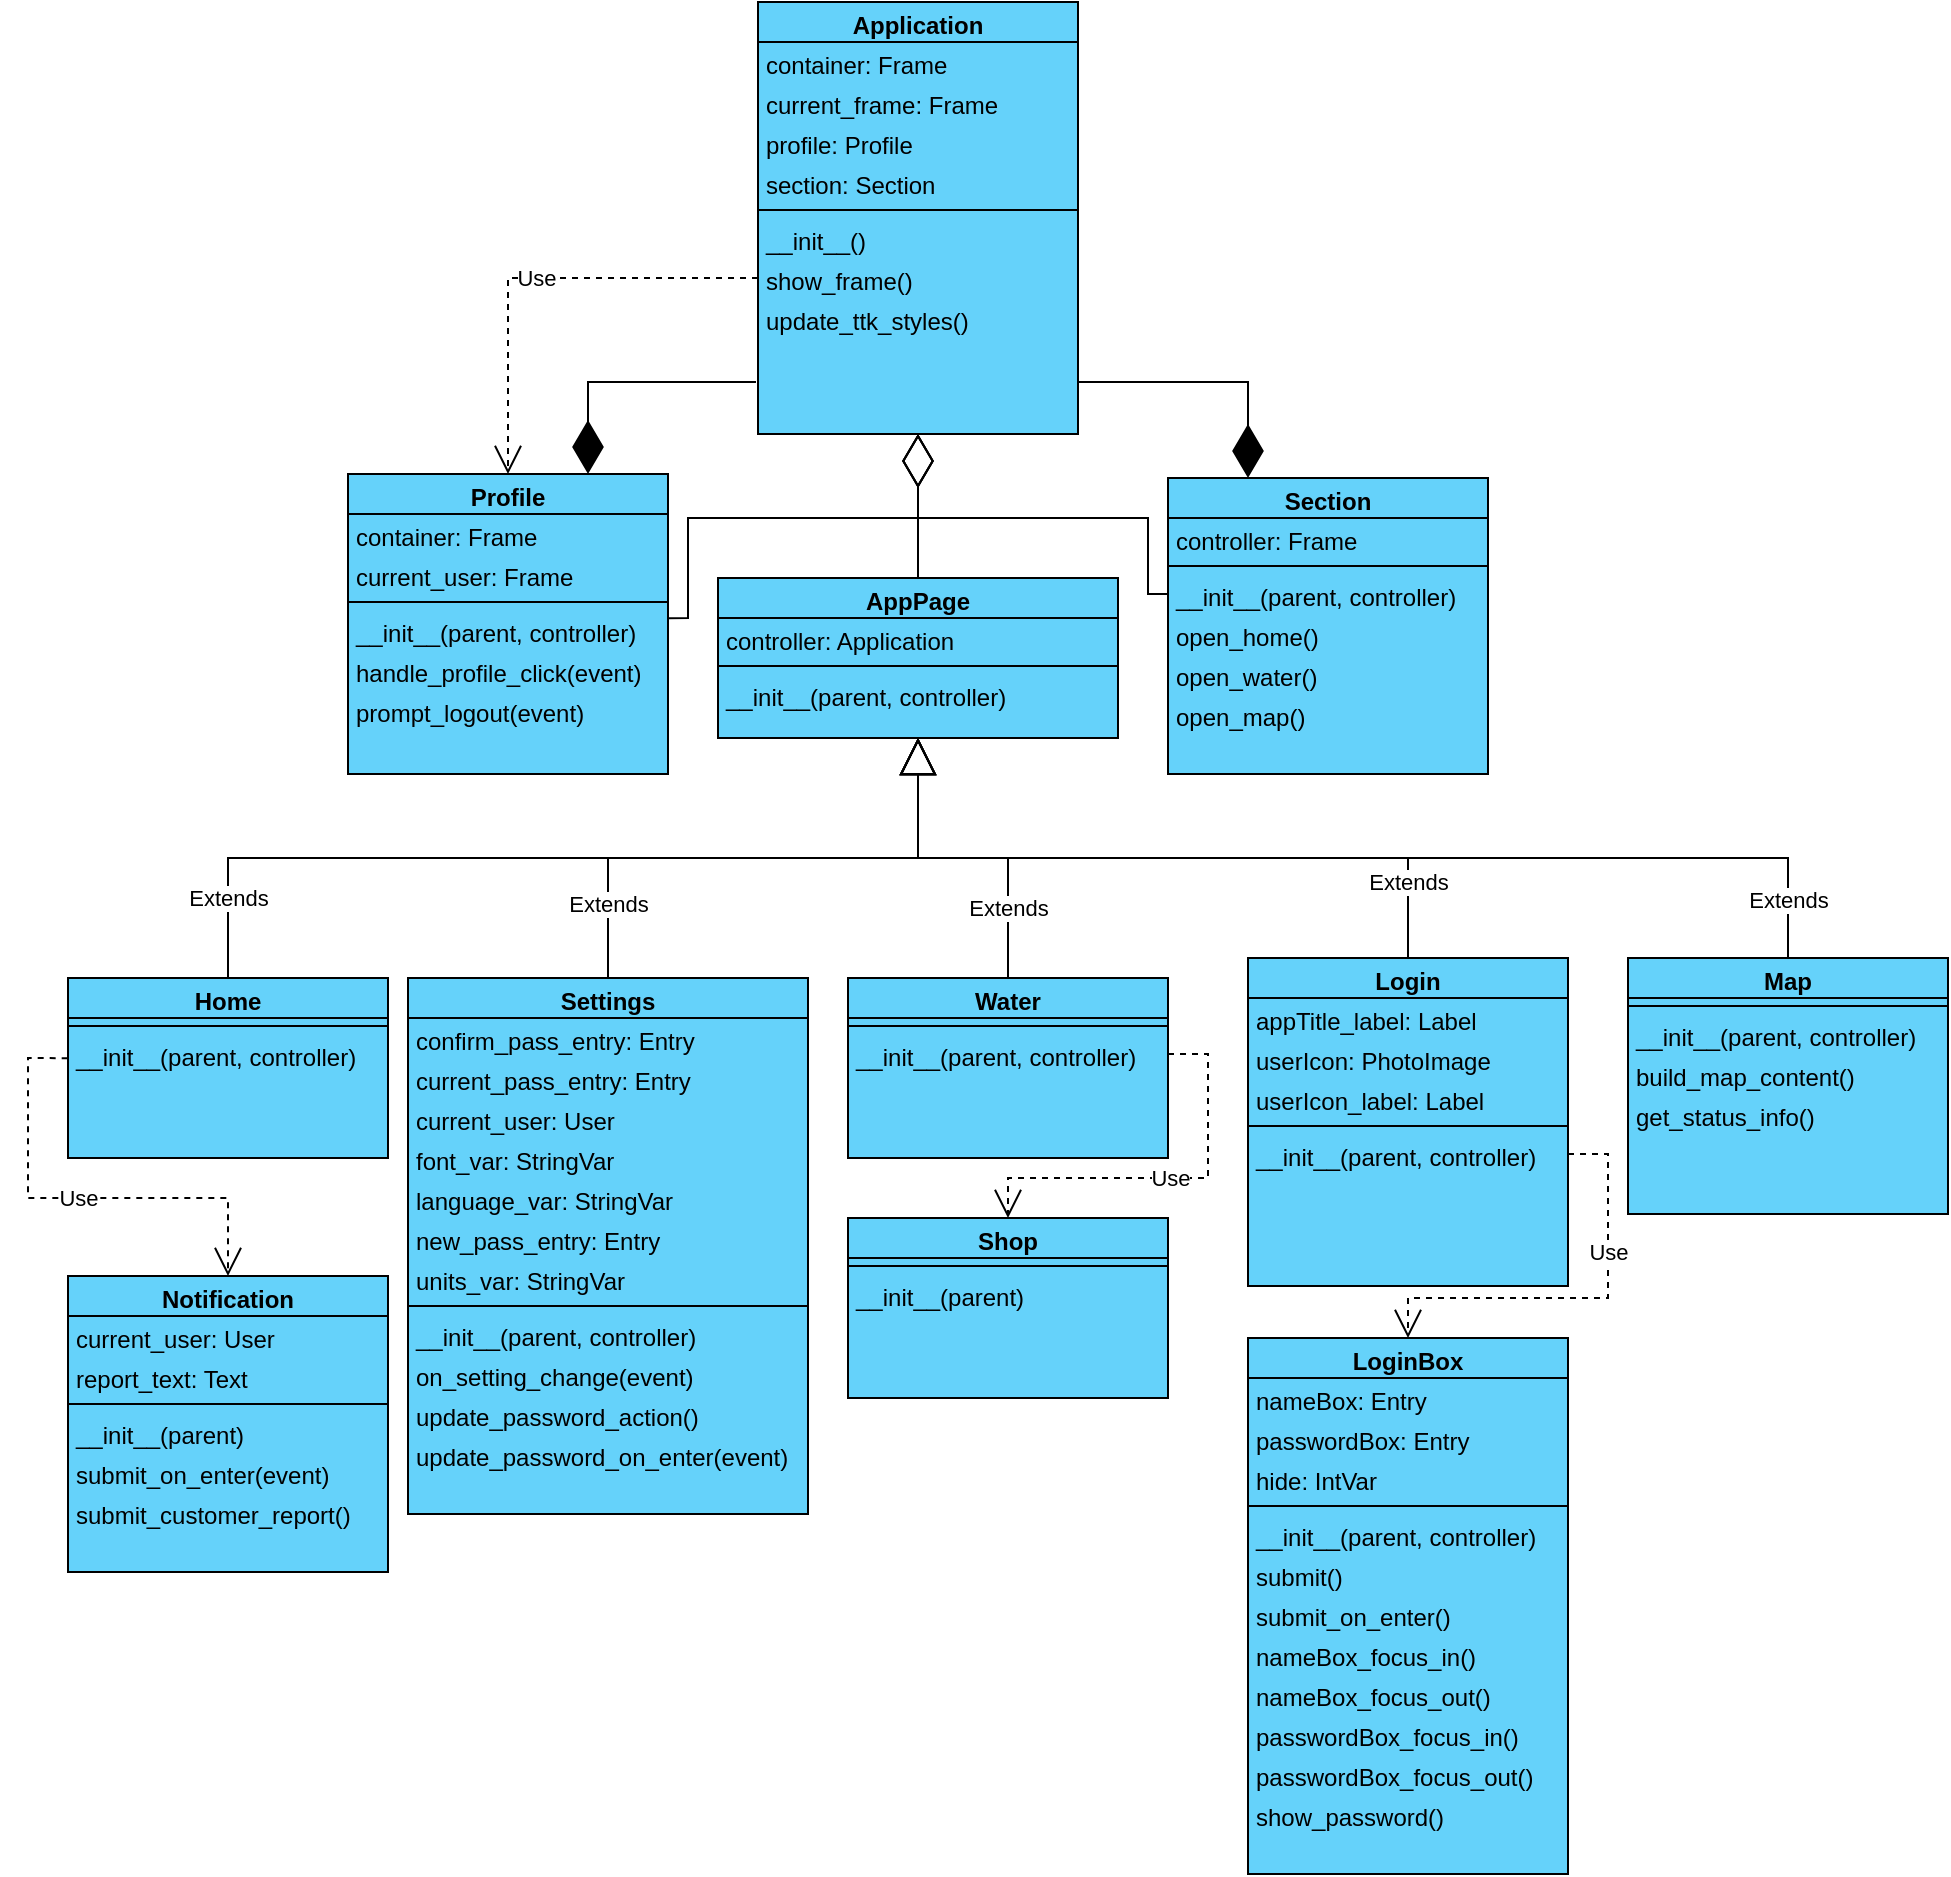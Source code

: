 <mxfile version="27.1.4">
  <diagram id="C5RBs43oDa-KdzZeNtuy" name="Page-1">
    <mxGraphModel dx="1798" dy="1088" grid="1" gridSize="10" guides="1" tooltips="1" connect="1" arrows="1" fold="1" page="1" pageScale="1" pageWidth="1000" pageHeight="1000" background="none" math="0" shadow="0">
      <root>
        <mxCell id="WIyWlLk6GJQsqaUBKTNV-0" />
        <mxCell id="WIyWlLk6GJQsqaUBKTNV-1" parent="WIyWlLk6GJQsqaUBKTNV-0" />
        <mxCell id="zkfFHV4jXpPFQw0GAbJ--0" value="Application" style="swimlane;fontStyle=1;align=center;verticalAlign=top;childLayout=stackLayout;horizontal=1;startSize=20;horizontalStack=0;resizeParent=1;resizeLast=0;collapsible=1;marginBottom=0;rounded=0;shadow=0;strokeWidth=1;labelBackgroundColor=none;fillColor=#65D2FA;swimlaneLine=1;swimlaneFillColor=#65D2FA;spacing=0;" parent="WIyWlLk6GJQsqaUBKTNV-1" vertex="1">
          <mxGeometry x="395" y="30" width="160" height="216" as="geometry">
            <mxRectangle x="40" y="80" width="160" height="26" as="alternateBounds" />
          </mxGeometry>
        </mxCell>
        <mxCell id="0OLmLl1Zl1GQKj62fFSO-1" value="container: Frame" style="text;align=left;verticalAlign=top;spacingLeft=4;spacingRight=4;overflow=hidden;rotatable=0;points=[[0,0.5],[1,0.5]];portConstraint=eastwest;rounded=0;shadow=0;html=0;fillColor=none;spacing=0;" parent="zkfFHV4jXpPFQw0GAbJ--0" vertex="1">
          <mxGeometry y="20" width="160" height="20" as="geometry" />
        </mxCell>
        <mxCell id="zkfFHV4jXpPFQw0GAbJ--3" value="current_frame: Frame" style="text;align=left;verticalAlign=top;spacingLeft=4;spacingRight=4;overflow=hidden;rotatable=0;points=[[0,0.5],[1,0.5]];portConstraint=eastwest;rounded=0;shadow=0;html=0;fillColor=none;spacing=0;" parent="zkfFHV4jXpPFQw0GAbJ--0" vertex="1">
          <mxGeometry y="40" width="160" height="20" as="geometry" />
        </mxCell>
        <mxCell id="zkfFHV4jXpPFQw0GAbJ--1" value="profile: Profile" style="text;align=left;verticalAlign=top;spacingLeft=4;spacingRight=4;overflow=hidden;rotatable=0;points=[[0,0.5],[1,0.5]];portConstraint=eastwest;fillColor=none;spacing=0;" parent="zkfFHV4jXpPFQw0GAbJ--0" vertex="1">
          <mxGeometry y="60" width="160" height="20" as="geometry" />
        </mxCell>
        <mxCell id="zkfFHV4jXpPFQw0GAbJ--2" value="section: Section" style="text;align=left;verticalAlign=top;spacingLeft=4;spacingRight=4;overflow=hidden;rotatable=0;points=[[0,0.5],[1,0.5]];portConstraint=eastwest;rounded=0;shadow=0;html=0;fillColor=none;spacing=0;" parent="zkfFHV4jXpPFQw0GAbJ--0" vertex="1">
          <mxGeometry y="80" width="160" height="20" as="geometry" />
        </mxCell>
        <mxCell id="zkfFHV4jXpPFQw0GAbJ--4" value="" style="line;html=1;strokeWidth=1;align=left;verticalAlign=middle;spacingTop=-1;spacingLeft=3;spacingRight=3;rotatable=0;labelPosition=right;points=[];portConstraint=eastwest;fillColor=#65D2FA;strokeColor=default;perimeterSpacing=0;" parent="zkfFHV4jXpPFQw0GAbJ--0" vertex="1">
          <mxGeometry y="100" width="160" height="8" as="geometry" />
        </mxCell>
        <mxCell id="0OLmLl1Zl1GQKj62fFSO-2" value="__init__()" style="text;align=left;verticalAlign=top;spacingLeft=4;spacingRight=4;overflow=hidden;rotatable=0;points=[[0,0.5],[1,0.5]];portConstraint=eastwest;fillColor=none;spacing=0;" parent="zkfFHV4jXpPFQw0GAbJ--0" vertex="1">
          <mxGeometry y="108" width="160" height="20" as="geometry" />
        </mxCell>
        <mxCell id="zkfFHV4jXpPFQw0GAbJ--5" value="show_frame()" style="text;align=left;verticalAlign=top;spacingLeft=4;spacingRight=4;overflow=hidden;rotatable=0;points=[[0,0.5],[1,0.5]];portConstraint=eastwest;fillColor=none;spacing=0;" parent="zkfFHV4jXpPFQw0GAbJ--0" vertex="1">
          <mxGeometry y="128" width="160" height="20" as="geometry" />
        </mxCell>
        <mxCell id="0OLmLl1Zl1GQKj62fFSO-3" value="update_ttk_styles()" style="text;align=left;verticalAlign=top;spacingLeft=4;spacingRight=4;overflow=hidden;rotatable=0;points=[[0,0.5],[1,0.5]];portConstraint=eastwest;fillColor=none;spacing=0;" parent="zkfFHV4jXpPFQw0GAbJ--0" vertex="1">
          <mxGeometry y="148" width="160" height="20" as="geometry" />
        </mxCell>
        <mxCell id="0OLmLl1Zl1GQKj62fFSO-4" value="Profile" style="swimlane;fontStyle=1;align=center;verticalAlign=top;childLayout=stackLayout;horizontal=1;startSize=20;horizontalStack=0;resizeParent=1;resizeLast=0;collapsible=1;marginBottom=0;rounded=0;shadow=0;strokeWidth=1;fillColor=#65D2FA;swimlaneFillColor=#65D2FA;spacing=0;" parent="WIyWlLk6GJQsqaUBKTNV-1" vertex="1">
          <mxGeometry x="190" y="266" width="160" height="150" as="geometry">
            <mxRectangle x="230" y="140" width="160" height="26" as="alternateBounds" />
          </mxGeometry>
        </mxCell>
        <mxCell id="0OLmLl1Zl1GQKj62fFSO-5" value="container: Frame" style="text;align=left;verticalAlign=top;spacingLeft=4;spacingRight=4;overflow=hidden;rotatable=0;points=[[0,0.5],[1,0.5]];portConstraint=eastwest;rounded=0;shadow=0;html=0;fillColor=none;spacing=0;" parent="0OLmLl1Zl1GQKj62fFSO-4" vertex="1">
          <mxGeometry y="20" width="160" height="20" as="geometry" />
        </mxCell>
        <mxCell id="0OLmLl1Zl1GQKj62fFSO-6" value="current_user: Frame" style="text;align=left;verticalAlign=top;spacingLeft=4;spacingRight=4;overflow=hidden;rotatable=0;points=[[0,0.5],[1,0.5]];portConstraint=eastwest;rounded=0;shadow=0;html=0;fillColor=none;spacing=0;" parent="0OLmLl1Zl1GQKj62fFSO-4" vertex="1">
          <mxGeometry y="40" width="160" height="20" as="geometry" />
        </mxCell>
        <mxCell id="0OLmLl1Zl1GQKj62fFSO-9" value="" style="line;html=1;strokeWidth=1;align=left;verticalAlign=middle;spacingTop=-1;spacingLeft=3;spacingRight=3;rotatable=0;labelPosition=right;points=[];portConstraint=eastwest;fillColor=#65D2FA;" parent="0OLmLl1Zl1GQKj62fFSO-4" vertex="1">
          <mxGeometry y="60" width="160" height="8" as="geometry" />
        </mxCell>
        <mxCell id="0OLmLl1Zl1GQKj62fFSO-10" value="__init__(parent, controller)" style="text;align=left;verticalAlign=top;spacingLeft=4;spacingRight=4;overflow=hidden;rotatable=0;points=[[0,0.5],[1,0.5]];portConstraint=eastwest;fillColor=none;spacing=0;" parent="0OLmLl1Zl1GQKj62fFSO-4" vertex="1">
          <mxGeometry y="68" width="160" height="20" as="geometry" />
        </mxCell>
        <mxCell id="0OLmLl1Zl1GQKj62fFSO-11" value="handle_profile_click(event)" style="text;align=left;verticalAlign=top;spacingLeft=4;spacingRight=4;overflow=hidden;rotatable=0;points=[[0,0.5],[1,0.5]];portConstraint=eastwest;fillColor=none;spacing=0;" parent="0OLmLl1Zl1GQKj62fFSO-4" vertex="1">
          <mxGeometry y="88" width="160" height="20" as="geometry" />
        </mxCell>
        <mxCell id="0OLmLl1Zl1GQKj62fFSO-12" value="prompt_logout(event)" style="text;align=left;verticalAlign=top;spacingLeft=4;spacingRight=4;overflow=hidden;rotatable=0;points=[[0,0.5],[1,0.5]];portConstraint=eastwest;fillColor=none;spacing=0;" parent="0OLmLl1Zl1GQKj62fFSO-4" vertex="1">
          <mxGeometry y="108" width="160" height="20" as="geometry" />
        </mxCell>
        <mxCell id="0OLmLl1Zl1GQKj62fFSO-13" value="Section" style="swimlane;fontStyle=1;align=center;verticalAlign=top;childLayout=stackLayout;horizontal=1;startSize=20;horizontalStack=0;resizeParent=1;resizeLast=0;collapsible=1;marginBottom=0;rounded=0;shadow=0;strokeWidth=1;fillColor=#65D2FA;swimlaneFillColor=#65D2FA;spacing=0;" parent="WIyWlLk6GJQsqaUBKTNV-1" vertex="1">
          <mxGeometry x="600" y="268" width="160" height="148" as="geometry">
            <mxRectangle x="230" y="140" width="160" height="26" as="alternateBounds" />
          </mxGeometry>
        </mxCell>
        <mxCell id="0OLmLl1Zl1GQKj62fFSO-14" value="controller: Frame" style="text;align=left;verticalAlign=top;spacingLeft=4;spacingRight=4;overflow=hidden;rotatable=0;points=[[0,0.5],[1,0.5]];portConstraint=eastwest;rounded=0;shadow=0;html=0;fillColor=none;spacing=0;" parent="0OLmLl1Zl1GQKj62fFSO-13" vertex="1">
          <mxGeometry y="20" width="160" height="20" as="geometry" />
        </mxCell>
        <mxCell id="0OLmLl1Zl1GQKj62fFSO-16" value="" style="line;html=1;strokeWidth=1;align=left;verticalAlign=middle;spacingTop=-1;spacingLeft=3;spacingRight=3;rotatable=0;labelPosition=right;points=[];portConstraint=eastwest;fillColor=#65D2FA;" parent="0OLmLl1Zl1GQKj62fFSO-13" vertex="1">
          <mxGeometry y="40" width="160" height="8" as="geometry" />
        </mxCell>
        <mxCell id="0OLmLl1Zl1GQKj62fFSO-17" value="__init__(parent, controller)" style="text;align=left;verticalAlign=top;spacingLeft=4;spacingRight=4;overflow=hidden;rotatable=0;points=[[0,0.5],[1,0.5]];portConstraint=eastwest;fillColor=none;spacing=0;" parent="0OLmLl1Zl1GQKj62fFSO-13" vertex="1">
          <mxGeometry y="48" width="160" height="20" as="geometry" />
        </mxCell>
        <mxCell id="7gCvAZqPmukf_51jc76K-66" value="open_home()" style="text;align=left;verticalAlign=top;spacingLeft=4;spacingRight=4;overflow=hidden;rotatable=0;points=[[0,0.5],[1,0.5]];portConstraint=eastwest;fillColor=none;spacing=0;" vertex="1" parent="0OLmLl1Zl1GQKj62fFSO-13">
          <mxGeometry y="68" width="160" height="20" as="geometry" />
        </mxCell>
        <mxCell id="7gCvAZqPmukf_51jc76K-67" value="open_water()" style="text;align=left;verticalAlign=top;spacingLeft=4;spacingRight=4;overflow=hidden;rotatable=0;points=[[0,0.5],[1,0.5]];portConstraint=eastwest;fillColor=none;spacing=0;" vertex="1" parent="0OLmLl1Zl1GQKj62fFSO-13">
          <mxGeometry y="88" width="160" height="20" as="geometry" />
        </mxCell>
        <mxCell id="7gCvAZqPmukf_51jc76K-68" value="open_map()" style="text;align=left;verticalAlign=top;spacingLeft=4;spacingRight=4;overflow=hidden;rotatable=0;points=[[0,0.5],[1,0.5]];portConstraint=eastwest;fillColor=none;spacing=0;" vertex="1" parent="0OLmLl1Zl1GQKj62fFSO-13">
          <mxGeometry y="108" width="160" height="20" as="geometry" />
        </mxCell>
        <mxCell id="0OLmLl1Zl1GQKj62fFSO-52" value="Water" style="swimlane;fontStyle=1;align=center;verticalAlign=top;childLayout=stackLayout;horizontal=1;startSize=20;horizontalStack=0;resizeParent=1;resizeLast=0;collapsible=1;marginBottom=0;rounded=0;shadow=0;strokeWidth=1;fillColor=#65D2FA;swimlaneFillColor=#65D2FA;spacing=0;" parent="WIyWlLk6GJQsqaUBKTNV-1" vertex="1">
          <mxGeometry x="440" y="518" width="160" height="90" as="geometry">
            <mxRectangle x="230" y="140" width="160" height="26" as="alternateBounds" />
          </mxGeometry>
        </mxCell>
        <mxCell id="0OLmLl1Zl1GQKj62fFSO-54" value="" style="line;html=1;strokeWidth=1;align=left;verticalAlign=middle;spacingTop=-1;spacingLeft=3;spacingRight=3;rotatable=0;labelPosition=right;points=[];portConstraint=eastwest;fillColor=#65D2FA;" parent="0OLmLl1Zl1GQKj62fFSO-52" vertex="1">
          <mxGeometry y="20" width="160" height="8" as="geometry" />
        </mxCell>
        <mxCell id="0OLmLl1Zl1GQKj62fFSO-55" value="__init__(parent, controller)" style="text;align=left;verticalAlign=top;spacingLeft=4;spacingRight=4;overflow=hidden;rotatable=0;points=[[0,0.5],[1,0.5]];portConstraint=eastwest;fillColor=none;spacing=0;" parent="0OLmLl1Zl1GQKj62fFSO-52" vertex="1">
          <mxGeometry y="28" width="160" height="20" as="geometry" />
        </mxCell>
        <mxCell id="0OLmLl1Zl1GQKj62fFSO-71" value="Home" style="swimlane;fontStyle=1;align=center;verticalAlign=top;childLayout=stackLayout;horizontal=1;startSize=20;horizontalStack=0;resizeParent=1;resizeLast=0;collapsible=1;marginBottom=0;rounded=0;shadow=0;strokeWidth=1;fillColor=#65D2FA;swimlaneFillColor=#65D2FA;spacing=0;" parent="WIyWlLk6GJQsqaUBKTNV-1" vertex="1">
          <mxGeometry x="50" y="518" width="160" height="90" as="geometry">
            <mxRectangle x="230" y="140" width="160" height="26" as="alternateBounds" />
          </mxGeometry>
        </mxCell>
        <mxCell id="0OLmLl1Zl1GQKj62fFSO-73" value="" style="line;html=1;strokeWidth=1;align=left;verticalAlign=middle;spacingTop=-1;spacingLeft=3;spacingRight=3;rotatable=0;labelPosition=right;points=[];portConstraint=eastwest;fillColor=#65D2FA;" parent="0OLmLl1Zl1GQKj62fFSO-71" vertex="1">
          <mxGeometry y="20" width="160" height="8" as="geometry" />
        </mxCell>
        <mxCell id="0OLmLl1Zl1GQKj62fFSO-74" value="__init__(parent, controller)" style="text;align=left;verticalAlign=top;spacingLeft=4;spacingRight=4;overflow=hidden;rotatable=0;points=[[0,0.5],[1,0.5]];portConstraint=eastwest;fillColor=none;spacing=0;" parent="0OLmLl1Zl1GQKj62fFSO-71" vertex="1">
          <mxGeometry y="28" width="160" height="20" as="geometry" />
        </mxCell>
        <mxCell id="0OLmLl1Zl1GQKj62fFSO-75" value="Notification" style="swimlane;fontStyle=1;align=center;verticalAlign=top;childLayout=stackLayout;horizontal=1;startSize=20;horizontalStack=0;resizeParent=1;resizeLast=0;collapsible=1;marginBottom=0;rounded=0;shadow=0;strokeWidth=1;fillColor=#65D2FA;swimlaneFillColor=#65D2FA;spacing=0;" parent="WIyWlLk6GJQsqaUBKTNV-1" vertex="1">
          <mxGeometry x="50" y="667" width="160" height="148" as="geometry">
            <mxRectangle x="230" y="140" width="160" height="26" as="alternateBounds" />
          </mxGeometry>
        </mxCell>
        <mxCell id="0OLmLl1Zl1GQKj62fFSO-79" value="current_user: User" style="text;align=left;verticalAlign=top;spacingLeft=4;spacingRight=4;overflow=hidden;rotatable=0;points=[[0,0.5],[1,0.5]];portConstraint=eastwest;rounded=0;shadow=0;html=0;fillColor=none;spacing=0;" parent="0OLmLl1Zl1GQKj62fFSO-75" vertex="1">
          <mxGeometry y="20" width="160" height="20" as="geometry" />
        </mxCell>
        <mxCell id="0OLmLl1Zl1GQKj62fFSO-80" value="report_text: Text" style="text;align=left;verticalAlign=top;spacingLeft=4;spacingRight=4;overflow=hidden;rotatable=0;points=[[0,0.5],[1,0.5]];portConstraint=eastwest;rounded=0;shadow=0;html=0;fillColor=none;spacing=0;" parent="0OLmLl1Zl1GQKj62fFSO-75" vertex="1">
          <mxGeometry y="40" width="160" height="20" as="geometry" />
        </mxCell>
        <mxCell id="0OLmLl1Zl1GQKj62fFSO-77" value="" style="line;html=1;strokeWidth=1;align=left;verticalAlign=middle;spacingTop=-1;spacingLeft=3;spacingRight=3;rotatable=0;labelPosition=right;points=[];portConstraint=eastwest;fillColor=#65D2FA;" parent="0OLmLl1Zl1GQKj62fFSO-75" vertex="1">
          <mxGeometry y="60" width="160" height="8" as="geometry" />
        </mxCell>
        <mxCell id="0OLmLl1Zl1GQKj62fFSO-78" value="__init__(parent)" style="text;align=left;verticalAlign=top;spacingLeft=4;spacingRight=4;overflow=hidden;rotatable=0;points=[[0,0.5],[1,0.5]];portConstraint=eastwest;fillColor=none;spacing=0;" parent="0OLmLl1Zl1GQKj62fFSO-75" vertex="1">
          <mxGeometry y="68" width="160" height="20" as="geometry" />
        </mxCell>
        <mxCell id="0OLmLl1Zl1GQKj62fFSO-81" value="submit_on_enter(event)" style="text;align=left;verticalAlign=top;spacingLeft=4;spacingRight=4;overflow=hidden;rotatable=0;points=[[0,0.5],[1,0.5]];portConstraint=eastwest;fillColor=none;spacing=0;" parent="0OLmLl1Zl1GQKj62fFSO-75" vertex="1">
          <mxGeometry y="88" width="160" height="20" as="geometry" />
        </mxCell>
        <mxCell id="0OLmLl1Zl1GQKj62fFSO-82" value="submit_customer_report()" style="text;align=left;verticalAlign=top;spacingLeft=4;spacingRight=4;overflow=hidden;rotatable=0;points=[[0,0.5],[1,0.5]];portConstraint=eastwest;fillColor=none;spacing=0;" parent="0OLmLl1Zl1GQKj62fFSO-75" vertex="1">
          <mxGeometry y="108" width="160" height="20" as="geometry" />
        </mxCell>
        <mxCell id="0OLmLl1Zl1GQKj62fFSO-83" value="Login" style="swimlane;fontStyle=1;align=center;verticalAlign=top;childLayout=stackLayout;horizontal=1;startSize=20;horizontalStack=0;resizeParent=1;resizeLast=0;collapsible=1;marginBottom=0;rounded=0;shadow=0;strokeWidth=1;fillColor=#65D2FA;swimlaneFillColor=#65D2FA;spacing=0;" parent="WIyWlLk6GJQsqaUBKTNV-1" vertex="1">
          <mxGeometry x="640" y="508" width="160" height="164" as="geometry">
            <mxRectangle x="230" y="140" width="160" height="26" as="alternateBounds" />
          </mxGeometry>
        </mxCell>
        <mxCell id="0OLmLl1Zl1GQKj62fFSO-85" value="appTitle_label: Label" style="text;align=left;verticalAlign=top;spacingLeft=4;spacingRight=4;overflow=hidden;rotatable=0;points=[[0,0.5],[1,0.5]];portConstraint=eastwest;rounded=0;shadow=0;html=0;fillColor=none;spacing=0;" parent="0OLmLl1Zl1GQKj62fFSO-83" vertex="1">
          <mxGeometry y="20" width="160" height="20" as="geometry" />
        </mxCell>
        <mxCell id="0OLmLl1Zl1GQKj62fFSO-86" value="userIcon: PhotoImage" style="text;align=left;verticalAlign=top;spacingLeft=4;spacingRight=4;overflow=hidden;rotatable=0;points=[[0,0.5],[1,0.5]];portConstraint=eastwest;rounded=0;shadow=0;html=0;fillColor=none;spacing=0;" parent="0OLmLl1Zl1GQKj62fFSO-83" vertex="1">
          <mxGeometry y="40" width="160" height="20" as="geometry" />
        </mxCell>
        <mxCell id="0OLmLl1Zl1GQKj62fFSO-91" value="userIcon_label: Label" style="text;align=left;verticalAlign=top;spacingLeft=4;spacingRight=4;overflow=hidden;rotatable=0;points=[[0,0.5],[1,0.5]];portConstraint=eastwest;rounded=0;shadow=0;html=0;fillColor=none;spacing=0;" parent="0OLmLl1Zl1GQKj62fFSO-83" vertex="1">
          <mxGeometry y="60" width="160" height="20" as="geometry" />
        </mxCell>
        <mxCell id="0OLmLl1Zl1GQKj62fFSO-87" value="" style="line;html=1;strokeWidth=1;align=left;verticalAlign=middle;spacingTop=-1;spacingLeft=3;spacingRight=3;rotatable=0;labelPosition=right;points=[];portConstraint=eastwest;fillColor=#65D2FA;" parent="0OLmLl1Zl1GQKj62fFSO-83" vertex="1">
          <mxGeometry y="80" width="160" height="8" as="geometry" />
        </mxCell>
        <mxCell id="0OLmLl1Zl1GQKj62fFSO-88" value="__init__(parent, controller)" style="text;align=left;verticalAlign=top;spacingLeft=4;spacingRight=4;overflow=hidden;rotatable=0;points=[[0,0.5],[1,0.5]];portConstraint=eastwest;fillColor=none;spacing=0;" parent="0OLmLl1Zl1GQKj62fFSO-83" vertex="1">
          <mxGeometry y="88" width="160" height="20" as="geometry" />
        </mxCell>
        <mxCell id="0OLmLl1Zl1GQKj62fFSO-92" value="LoginBox" style="swimlane;fontStyle=1;align=center;verticalAlign=top;childLayout=stackLayout;horizontal=1;startSize=20;horizontalStack=0;resizeParent=1;resizeLast=0;collapsible=1;marginBottom=0;rounded=0;shadow=0;strokeWidth=1;fillColor=#65D2FA;swimlaneFillColor=#65D2FA;spacing=0;" parent="WIyWlLk6GJQsqaUBKTNV-1" vertex="1">
          <mxGeometry x="640" y="698" width="160" height="268" as="geometry">
            <mxRectangle x="230" y="140" width="160" height="26" as="alternateBounds" />
          </mxGeometry>
        </mxCell>
        <mxCell id="0OLmLl1Zl1GQKj62fFSO-94" value="nameBox: Entry" style="text;align=left;verticalAlign=top;spacingLeft=4;spacingRight=4;overflow=hidden;rotatable=0;points=[[0,0.5],[1,0.5]];portConstraint=eastwest;rounded=0;shadow=0;html=0;fillColor=none;spacing=0;" parent="0OLmLl1Zl1GQKj62fFSO-92" vertex="1">
          <mxGeometry y="20" width="160" height="20" as="geometry" />
        </mxCell>
        <mxCell id="0OLmLl1Zl1GQKj62fFSO-95" value="passwordBox: Entry" style="text;align=left;verticalAlign=top;spacingLeft=4;spacingRight=4;overflow=hidden;rotatable=0;points=[[0,0.5],[1,0.5]];portConstraint=eastwest;rounded=0;shadow=0;html=0;fillColor=none;spacing=0;" parent="0OLmLl1Zl1GQKj62fFSO-92" vertex="1">
          <mxGeometry y="40" width="160" height="20" as="geometry" />
        </mxCell>
        <mxCell id="0OLmLl1Zl1GQKj62fFSO-96" value="hide: IntVar" style="text;align=left;verticalAlign=top;spacingLeft=4;spacingRight=4;overflow=hidden;rotatable=0;points=[[0,0.5],[1,0.5]];portConstraint=eastwest;rounded=0;shadow=0;html=0;fillColor=none;spacing=0;" parent="0OLmLl1Zl1GQKj62fFSO-92" vertex="1">
          <mxGeometry y="60" width="160" height="20" as="geometry" />
        </mxCell>
        <mxCell id="0OLmLl1Zl1GQKj62fFSO-97" value="" style="line;html=1;strokeWidth=1;align=left;verticalAlign=middle;spacingTop=-1;spacingLeft=3;spacingRight=3;rotatable=0;labelPosition=right;points=[];portConstraint=eastwest;fillColor=#65D2FA;" parent="0OLmLl1Zl1GQKj62fFSO-92" vertex="1">
          <mxGeometry y="80" width="160" height="8" as="geometry" />
        </mxCell>
        <mxCell id="0OLmLl1Zl1GQKj62fFSO-98" value="__init__(parent, controller)" style="text;align=left;verticalAlign=top;spacingLeft=4;spacingRight=4;overflow=hidden;rotatable=0;points=[[0,0.5],[1,0.5]];portConstraint=eastwest;fillColor=none;spacing=0;" parent="0OLmLl1Zl1GQKj62fFSO-92" vertex="1">
          <mxGeometry y="88" width="160" height="20" as="geometry" />
        </mxCell>
        <mxCell id="0OLmLl1Zl1GQKj62fFSO-99" value="submit()" style="text;align=left;verticalAlign=top;spacingLeft=4;spacingRight=4;overflow=hidden;rotatable=0;points=[[0,0.5],[1,0.5]];portConstraint=eastwest;fillColor=none;spacing=0;" parent="0OLmLl1Zl1GQKj62fFSO-92" vertex="1">
          <mxGeometry y="108" width="160" height="20" as="geometry" />
        </mxCell>
        <mxCell id="0OLmLl1Zl1GQKj62fFSO-100" value="submit_on_enter()" style="text;align=left;verticalAlign=top;spacingLeft=4;spacingRight=4;overflow=hidden;rotatable=0;points=[[0,0.5],[1,0.5]];portConstraint=eastwest;fillColor=none;spacing=0;" parent="0OLmLl1Zl1GQKj62fFSO-92" vertex="1">
          <mxGeometry y="128" width="160" height="20" as="geometry" />
        </mxCell>
        <mxCell id="0OLmLl1Zl1GQKj62fFSO-102" value="nameBox_focus_in()" style="text;align=left;verticalAlign=top;spacingLeft=4;spacingRight=4;overflow=hidden;rotatable=0;points=[[0,0.5],[1,0.5]];portConstraint=eastwest;fillColor=none;spacing=0;" parent="0OLmLl1Zl1GQKj62fFSO-92" vertex="1">
          <mxGeometry y="148" width="160" height="20" as="geometry" />
        </mxCell>
        <mxCell id="0OLmLl1Zl1GQKj62fFSO-103" value="nameBox_focus_out()" style="text;align=left;verticalAlign=top;spacingLeft=4;spacingRight=4;overflow=hidden;rotatable=0;points=[[0,0.5],[1,0.5]];portConstraint=eastwest;fillColor=none;spacing=0;" parent="0OLmLl1Zl1GQKj62fFSO-92" vertex="1">
          <mxGeometry y="168" width="160" height="20" as="geometry" />
        </mxCell>
        <mxCell id="0OLmLl1Zl1GQKj62fFSO-101" value="passwordBox_focus_in()" style="text;align=left;verticalAlign=top;spacingLeft=4;spacingRight=4;overflow=hidden;rotatable=0;points=[[0,0.5],[1,0.5]];portConstraint=eastwest;fillColor=none;spacing=0;" parent="0OLmLl1Zl1GQKj62fFSO-92" vertex="1">
          <mxGeometry y="188" width="160" height="20" as="geometry" />
        </mxCell>
        <mxCell id="0OLmLl1Zl1GQKj62fFSO-104" value="passwordBox_focus_out()" style="text;align=left;verticalAlign=top;spacingLeft=4;spacingRight=4;overflow=hidden;rotatable=0;points=[[0,0.5],[1,0.5]];portConstraint=eastwest;fillColor=none;spacing=0;" parent="0OLmLl1Zl1GQKj62fFSO-92" vertex="1">
          <mxGeometry y="208" width="160" height="20" as="geometry" />
        </mxCell>
        <mxCell id="0OLmLl1Zl1GQKj62fFSO-105" value="show_password()" style="text;align=left;verticalAlign=top;spacingLeft=4;spacingRight=4;overflow=hidden;rotatable=0;points=[[0,0.5],[1,0.5]];portConstraint=eastwest;fillColor=none;spacing=0;" parent="0OLmLl1Zl1GQKj62fFSO-92" vertex="1">
          <mxGeometry y="228" width="160" height="20" as="geometry" />
        </mxCell>
        <mxCell id="7gCvAZqPmukf_51jc76K-0" value="Map" style="swimlane;fontStyle=1;align=center;verticalAlign=top;childLayout=stackLayout;horizontal=1;startSize=20;horizontalStack=0;resizeParent=1;resizeLast=0;collapsible=1;marginBottom=0;rounded=0;shadow=0;strokeWidth=1;fillColor=#65D2FA;swimlaneFillColor=#65D2FA;spacing=0;" vertex="1" parent="WIyWlLk6GJQsqaUBKTNV-1">
          <mxGeometry x="830" y="508" width="160" height="128" as="geometry">
            <mxRectangle x="230" y="140" width="160" height="26" as="alternateBounds" />
          </mxGeometry>
        </mxCell>
        <mxCell id="7gCvAZqPmukf_51jc76K-2" value="" style="line;html=1;strokeWidth=1;align=left;verticalAlign=middle;spacingTop=-1;spacingLeft=3;spacingRight=3;rotatable=0;labelPosition=right;points=[];portConstraint=eastwest;fillColor=#65D2FA;" vertex="1" parent="7gCvAZqPmukf_51jc76K-0">
          <mxGeometry y="20" width="160" height="8" as="geometry" />
        </mxCell>
        <mxCell id="7gCvAZqPmukf_51jc76K-3" value="__init__(parent, controller)" style="text;align=left;verticalAlign=top;spacingLeft=4;spacingRight=4;overflow=hidden;rotatable=0;points=[[0,0.5],[1,0.5]];portConstraint=eastwest;fillColor=none;spacing=0;" vertex="1" parent="7gCvAZqPmukf_51jc76K-0">
          <mxGeometry y="28" width="160" height="20" as="geometry" />
        </mxCell>
        <mxCell id="7gCvAZqPmukf_51jc76K-4" value="build_map_content()" style="text;align=left;verticalAlign=top;spacingLeft=4;spacingRight=4;overflow=hidden;rotatable=0;points=[[0,0.5],[1,0.5]];portConstraint=eastwest;fillColor=none;spacing=0;" vertex="1" parent="7gCvAZqPmukf_51jc76K-0">
          <mxGeometry y="48" width="160" height="20" as="geometry" />
        </mxCell>
        <mxCell id="7gCvAZqPmukf_51jc76K-6" value="get_status_info()" style="text;align=left;verticalAlign=top;spacingLeft=4;spacingRight=4;overflow=hidden;rotatable=0;points=[[0,0.5],[1,0.5]];portConstraint=eastwest;fillColor=none;spacing=0;" vertex="1" parent="7gCvAZqPmukf_51jc76K-0">
          <mxGeometry y="68" width="160" height="20" as="geometry" />
        </mxCell>
        <mxCell id="7gCvAZqPmukf_51jc76K-15" value="Settings" style="swimlane;fontStyle=1;align=center;verticalAlign=top;childLayout=stackLayout;horizontal=1;startSize=20;horizontalStack=0;resizeParent=1;resizeLast=0;collapsible=1;marginBottom=0;rounded=0;shadow=0;strokeWidth=1;fillColor=#65D2FA;swimlaneFillColor=#65D2FA;spacing=0;" vertex="1" parent="WIyWlLk6GJQsqaUBKTNV-1">
          <mxGeometry x="220" y="518" width="200" height="268" as="geometry">
            <mxRectangle x="230" y="140" width="160" height="26" as="alternateBounds" />
          </mxGeometry>
        </mxCell>
        <mxCell id="7gCvAZqPmukf_51jc76K-19" value="confirm_pass_entry: Entry" style="text;align=left;verticalAlign=top;spacingLeft=4;spacingRight=4;overflow=hidden;rotatable=0;points=[[0,0.5],[1,0.5]];portConstraint=eastwest;rounded=0;shadow=0;html=0;fillColor=none;spacing=0;" vertex="1" parent="7gCvAZqPmukf_51jc76K-15">
          <mxGeometry y="20" width="200" height="20" as="geometry" />
        </mxCell>
        <mxCell id="7gCvAZqPmukf_51jc76K-20" value="current_pass_entry: Entry" style="text;align=left;verticalAlign=top;spacingLeft=4;spacingRight=4;overflow=hidden;rotatable=0;points=[[0,0.5],[1,0.5]];portConstraint=eastwest;rounded=0;shadow=0;html=0;fillColor=none;spacing=0;" vertex="1" parent="7gCvAZqPmukf_51jc76K-15">
          <mxGeometry y="40" width="200" height="20" as="geometry" />
        </mxCell>
        <mxCell id="7gCvAZqPmukf_51jc76K-21" value="current_user: User" style="text;align=left;verticalAlign=top;spacingLeft=4;spacingRight=4;overflow=hidden;rotatable=0;points=[[0,0.5],[1,0.5]];portConstraint=eastwest;rounded=0;shadow=0;html=0;fillColor=none;spacing=0;" vertex="1" parent="7gCvAZqPmukf_51jc76K-15">
          <mxGeometry y="60" width="200" height="20" as="geometry" />
        </mxCell>
        <mxCell id="7gCvAZqPmukf_51jc76K-23" value="font_var: StringVar" style="text;align=left;verticalAlign=top;spacingLeft=4;spacingRight=4;overflow=hidden;rotatable=0;points=[[0,0.5],[1,0.5]];portConstraint=eastwest;rounded=0;shadow=0;html=0;fillColor=none;spacing=0;" vertex="1" parent="7gCvAZqPmukf_51jc76K-15">
          <mxGeometry y="80" width="200" height="20" as="geometry" />
        </mxCell>
        <mxCell id="7gCvAZqPmukf_51jc76K-22" value="language_var: StringVar" style="text;align=left;verticalAlign=top;spacingLeft=4;spacingRight=4;overflow=hidden;rotatable=0;points=[[0,0.5],[1,0.5]];portConstraint=eastwest;rounded=0;shadow=0;html=0;fillColor=none;spacing=0;" vertex="1" parent="7gCvAZqPmukf_51jc76K-15">
          <mxGeometry y="100" width="200" height="20" as="geometry" />
        </mxCell>
        <mxCell id="7gCvAZqPmukf_51jc76K-25" value="new_pass_entry: Entry" style="text;align=left;verticalAlign=top;spacingLeft=4;spacingRight=4;overflow=hidden;rotatable=0;points=[[0,0.5],[1,0.5]];portConstraint=eastwest;rounded=0;shadow=0;html=0;fillColor=none;spacing=0;" vertex="1" parent="7gCvAZqPmukf_51jc76K-15">
          <mxGeometry y="120" width="200" height="20" as="geometry" />
        </mxCell>
        <mxCell id="7gCvAZqPmukf_51jc76K-24" value="units_var: StringVar" style="text;align=left;verticalAlign=top;spacingLeft=4;spacingRight=4;overflow=hidden;rotatable=0;points=[[0,0.5],[1,0.5]];portConstraint=eastwest;rounded=0;shadow=0;html=0;fillColor=none;spacing=0;" vertex="1" parent="7gCvAZqPmukf_51jc76K-15">
          <mxGeometry y="140" width="200" height="20" as="geometry" />
        </mxCell>
        <mxCell id="7gCvAZqPmukf_51jc76K-17" value="" style="line;html=1;strokeWidth=1;align=left;verticalAlign=middle;spacingTop=-1;spacingLeft=3;spacingRight=3;rotatable=0;labelPosition=right;points=[];portConstraint=eastwest;fillColor=#65D2FA;" vertex="1" parent="7gCvAZqPmukf_51jc76K-15">
          <mxGeometry y="160" width="200" height="8" as="geometry" />
        </mxCell>
        <mxCell id="7gCvAZqPmukf_51jc76K-26" value="__init__(parent, controller)" style="text;align=left;verticalAlign=top;spacingLeft=4;spacingRight=4;overflow=hidden;rotatable=0;points=[[0,0.5],[1,0.5]];portConstraint=eastwest;fillColor=none;spacing=0;" vertex="1" parent="7gCvAZqPmukf_51jc76K-15">
          <mxGeometry y="168" width="200" height="20" as="geometry" />
        </mxCell>
        <mxCell id="7gCvAZqPmukf_51jc76K-18" value="on_setting_change(event)" style="text;align=left;verticalAlign=top;spacingLeft=4;spacingRight=4;overflow=hidden;rotatable=0;points=[[0,0.5],[1,0.5]];portConstraint=eastwest;fillColor=none;spacing=0;" vertex="1" parent="7gCvAZqPmukf_51jc76K-15">
          <mxGeometry y="188" width="200" height="20" as="geometry" />
        </mxCell>
        <mxCell id="7gCvAZqPmukf_51jc76K-28" value="update_password_action()" style="text;align=left;verticalAlign=top;spacingLeft=4;spacingRight=4;overflow=hidden;rotatable=0;points=[[0,0.5],[1,0.5]];portConstraint=eastwest;fillColor=none;spacing=0;" vertex="1" parent="7gCvAZqPmukf_51jc76K-15">
          <mxGeometry y="208" width="200" height="20" as="geometry" />
        </mxCell>
        <mxCell id="7gCvAZqPmukf_51jc76K-27" value="update_password_on_enter(event)" style="text;align=left;verticalAlign=top;spacingLeft=4;spacingRight=4;overflow=hidden;rotatable=0;points=[[0,0.5],[1,0.5]];portConstraint=eastwest;fillColor=none;spacing=0;" vertex="1" parent="7gCvAZqPmukf_51jc76K-15">
          <mxGeometry y="228" width="200" height="20" as="geometry" />
        </mxCell>
        <mxCell id="7gCvAZqPmukf_51jc76K-34" value="" style="endArrow=diamondThin;endFill=0;endSize=24;html=1;rounded=0;entryX=0.5;entryY=1;entryDx=0;entryDy=0;exitX=0;exitY=0.5;exitDx=0;exitDy=0;" edge="1" parent="WIyWlLk6GJQsqaUBKTNV-1" source="0OLmLl1Zl1GQKj62fFSO-17" target="zkfFHV4jXpPFQw0GAbJ--0">
          <mxGeometry width="160" relative="1" as="geometry">
            <mxPoint x="605" y="246" as="sourcePoint" />
            <mxPoint x="575" y="160" as="targetPoint" />
            <Array as="points">
              <mxPoint x="590" y="326" />
              <mxPoint x="590" y="288" />
              <mxPoint x="475" y="288" />
            </Array>
          </mxGeometry>
        </mxCell>
        <mxCell id="7gCvAZqPmukf_51jc76K-33" value="" style="endArrow=diamondThin;endFill=0;endSize=24;html=1;rounded=0;exitX=0.999;exitY=0.206;exitDx=0;exitDy=0;exitPerimeter=0;entryX=0.5;entryY=1;entryDx=0;entryDy=0;" edge="1" parent="WIyWlLk6GJQsqaUBKTNV-1" source="0OLmLl1Zl1GQKj62fFSO-10" target="zkfFHV4jXpPFQw0GAbJ--0">
          <mxGeometry width="160" relative="1" as="geometry">
            <mxPoint x="335" y="147.5" as="sourcePoint" />
            <mxPoint x="480" y="248" as="targetPoint" />
            <Array as="points">
              <mxPoint x="360" y="338" />
              <mxPoint x="360" y="288" />
              <mxPoint x="475" y="288" />
            </Array>
          </mxGeometry>
        </mxCell>
        <mxCell id="7gCvAZqPmukf_51jc76K-35" value="AppPage" style="swimlane;fontStyle=1;align=center;verticalAlign=top;childLayout=stackLayout;horizontal=1;startSize=20;horizontalStack=0;resizeParent=1;resizeLast=0;collapsible=1;marginBottom=0;rounded=0;shadow=0;strokeWidth=1;fillColor=#65D2FA;swimlaneFillColor=#65D2FA;spacing=0;" vertex="1" parent="WIyWlLk6GJQsqaUBKTNV-1">
          <mxGeometry x="375" y="318" width="200" height="80" as="geometry">
            <mxRectangle x="230" y="140" width="160" height="26" as="alternateBounds" />
          </mxGeometry>
        </mxCell>
        <mxCell id="7gCvAZqPmukf_51jc76K-36" value="controller: Application" style="text;align=left;verticalAlign=top;spacingLeft=4;spacingRight=4;overflow=hidden;rotatable=0;points=[[0,0.5],[1,0.5]];portConstraint=eastwest;rounded=0;shadow=0;html=0;fillColor=none;spacing=0;" vertex="1" parent="7gCvAZqPmukf_51jc76K-35">
          <mxGeometry y="20" width="200" height="20" as="geometry" />
        </mxCell>
        <mxCell id="7gCvAZqPmukf_51jc76K-44" value="" style="line;html=1;strokeWidth=1;align=left;verticalAlign=middle;spacingTop=-1;spacingLeft=3;spacingRight=3;rotatable=0;labelPosition=right;points=[];portConstraint=eastwest;fillColor=#65D2FA;" vertex="1" parent="7gCvAZqPmukf_51jc76K-35">
          <mxGeometry y="40" width="200" height="8" as="geometry" />
        </mxCell>
        <mxCell id="7gCvAZqPmukf_51jc76K-45" value="__init__(parent, controller)" style="text;align=left;verticalAlign=top;spacingLeft=4;spacingRight=4;overflow=hidden;rotatable=0;points=[[0,0.5],[1,0.5]];portConstraint=eastwest;fillColor=none;spacing=0;" vertex="1" parent="7gCvAZqPmukf_51jc76K-35">
          <mxGeometry y="48" width="200" height="20" as="geometry" />
        </mxCell>
        <mxCell id="7gCvAZqPmukf_51jc76K-52" value="" style="endArrow=diamondThin;endFill=0;endSize=24;html=1;rounded=0;exitX=0.5;exitY=0;exitDx=0;exitDy=0;entryX=0.5;entryY=1;entryDx=0;entryDy=0;" edge="1" parent="WIyWlLk6GJQsqaUBKTNV-1" source="7gCvAZqPmukf_51jc76K-35" target="zkfFHV4jXpPFQw0GAbJ--0">
          <mxGeometry width="160" relative="1" as="geometry">
            <mxPoint x="525" y="280" as="sourcePoint" />
            <mxPoint x="510" y="278" as="targetPoint" />
            <Array as="points" />
          </mxGeometry>
        </mxCell>
        <mxCell id="7gCvAZqPmukf_51jc76K-56" value="Use" style="endArrow=open;endSize=12;dashed=1;html=1;rounded=0;entryX=0.5;entryY=0;entryDx=0;entryDy=0;exitX=0;exitY=0.5;exitDx=0;exitDy=0;" edge="1" parent="WIyWlLk6GJQsqaUBKTNV-1" source="zkfFHV4jXpPFQw0GAbJ--5" target="0OLmLl1Zl1GQKj62fFSO-4">
          <mxGeometry width="160" relative="1" as="geometry">
            <mxPoint x="370" y="178" as="sourcePoint" />
            <mxPoint x="335" y="168" as="targetPoint" />
            <Array as="points">
              <mxPoint x="270" y="168" />
            </Array>
          </mxGeometry>
        </mxCell>
        <mxCell id="7gCvAZqPmukf_51jc76K-57" value="Extends" style="endArrow=block;endSize=16;endFill=0;html=1;rounded=0;exitX=0.5;exitY=0;exitDx=0;exitDy=0;entryX=0.5;entryY=1;entryDx=0;entryDy=0;" edge="1" parent="WIyWlLk6GJQsqaUBKTNV-1" source="7gCvAZqPmukf_51jc76K-15" target="7gCvAZqPmukf_51jc76K-35">
          <mxGeometry x="-0.728" width="160" relative="1" as="geometry">
            <mxPoint x="545" y="180" as="sourcePoint" />
            <mxPoint x="485" y="410" as="targetPoint" />
            <Array as="points">
              <mxPoint x="320" y="458" />
              <mxPoint x="475" y="458" />
            </Array>
            <mxPoint as="offset" />
          </mxGeometry>
        </mxCell>
        <mxCell id="7gCvAZqPmukf_51jc76K-58" value="Extends" style="endArrow=block;endSize=16;endFill=0;html=1;rounded=0;entryX=0.5;entryY=1;entryDx=0;entryDy=0;exitX=0.5;exitY=0;exitDx=0;exitDy=0;" edge="1" parent="WIyWlLk6GJQsqaUBKTNV-1" source="0OLmLl1Zl1GQKj62fFSO-83" target="7gCvAZqPmukf_51jc76K-35">
          <mxGeometry x="-0.787" width="160" relative="1" as="geometry">
            <mxPoint x="720" y="508" as="sourcePoint" />
            <mxPoint x="540" y="408" as="targetPoint" />
            <Array as="points">
              <mxPoint x="720" y="458" />
              <mxPoint x="475" y="458" />
            </Array>
            <mxPoint as="offset" />
          </mxGeometry>
        </mxCell>
        <mxCell id="7gCvAZqPmukf_51jc76K-59" value="Extends" style="endArrow=block;endSize=16;endFill=0;html=1;rounded=0;exitX=0.5;exitY=0;exitDx=0;exitDy=0;entryX=0.5;entryY=1;entryDx=0;entryDy=0;" edge="1" parent="WIyWlLk6GJQsqaUBKTNV-1" source="0OLmLl1Zl1GQKj62fFSO-71" target="7gCvAZqPmukf_51jc76K-35">
          <mxGeometry x="-0.828" width="160" relative="1" as="geometry">
            <mxPoint x="305" y="540" as="sourcePoint" />
            <mxPoint x="450" y="388" as="targetPoint" />
            <Array as="points">
              <mxPoint x="130" y="458" />
              <mxPoint x="475" y="458" />
            </Array>
            <mxPoint as="offset" />
          </mxGeometry>
        </mxCell>
        <mxCell id="7gCvAZqPmukf_51jc76K-70" value="Shop" style="swimlane;fontStyle=1;align=center;verticalAlign=top;childLayout=stackLayout;horizontal=1;startSize=20;horizontalStack=0;resizeParent=1;resizeLast=0;collapsible=1;marginBottom=0;rounded=0;shadow=0;strokeWidth=1;fillColor=#65D2FA;swimlaneFillColor=#65D2FA;spacing=0;" vertex="1" parent="WIyWlLk6GJQsqaUBKTNV-1">
          <mxGeometry x="440" y="638" width="160" height="90" as="geometry">
            <mxRectangle x="230" y="140" width="160" height="26" as="alternateBounds" />
          </mxGeometry>
        </mxCell>
        <mxCell id="7gCvAZqPmukf_51jc76K-71" value="" style="line;html=1;strokeWidth=1;align=left;verticalAlign=middle;spacingTop=-1;spacingLeft=3;spacingRight=3;rotatable=0;labelPosition=right;points=[];portConstraint=eastwest;fillColor=#65D2FA;" vertex="1" parent="7gCvAZqPmukf_51jc76K-70">
          <mxGeometry y="20" width="160" height="8" as="geometry" />
        </mxCell>
        <mxCell id="7gCvAZqPmukf_51jc76K-72" value="__init__(parent)" style="text;align=left;verticalAlign=top;spacingLeft=4;spacingRight=4;overflow=hidden;rotatable=0;points=[[0,0.5],[1,0.5]];portConstraint=eastwest;fillColor=none;spacing=0;" vertex="1" parent="7gCvAZqPmukf_51jc76K-70">
          <mxGeometry y="28" width="160" height="20" as="geometry" />
        </mxCell>
        <mxCell id="7gCvAZqPmukf_51jc76K-76" value="Use" style="endArrow=open;endSize=12;dashed=1;html=1;rounded=0;entryX=0.5;entryY=0;entryDx=0;entryDy=0;exitX=1;exitY=0.5;exitDx=0;exitDy=0;" edge="1" parent="WIyWlLk6GJQsqaUBKTNV-1" source="0OLmLl1Zl1GQKj62fFSO-55" target="7gCvAZqPmukf_51jc76K-70">
          <mxGeometry width="160" relative="1" as="geometry">
            <mxPoint x="920" y="328" as="sourcePoint" />
            <mxPoint x="1000" y="118" as="targetPoint" />
            <Array as="points">
              <mxPoint x="620" y="556" />
              <mxPoint x="620" y="618" />
              <mxPoint x="520" y="618" />
            </Array>
          </mxGeometry>
        </mxCell>
        <mxCell id="7gCvAZqPmukf_51jc76K-78" value="Use" style="endArrow=open;endSize=12;dashed=1;html=1;rounded=0;exitX=-0.001;exitY=0.605;exitDx=0;exitDy=0;entryX=0.5;entryY=0;entryDx=0;entryDy=0;exitPerimeter=0;" edge="1" parent="WIyWlLk6GJQsqaUBKTNV-1" source="0OLmLl1Zl1GQKj62fFSO-74" target="0OLmLl1Zl1GQKj62fFSO-75">
          <mxGeometry width="160" relative="1" as="geometry">
            <mxPoint x="600" y="288" as="sourcePoint" />
            <mxPoint x="760" y="288" as="targetPoint" />
            <Array as="points">
              <mxPoint x="30" y="558" />
              <mxPoint x="30" y="628" />
              <mxPoint x="130" y="628" />
            </Array>
          </mxGeometry>
        </mxCell>
        <mxCell id="7gCvAZqPmukf_51jc76K-79" value="Use" style="endArrow=open;endSize=12;dashed=1;html=1;rounded=0;exitX=1;exitY=0.5;exitDx=0;exitDy=0;entryX=0.5;entryY=0;entryDx=0;entryDy=0;" edge="1" parent="WIyWlLk6GJQsqaUBKTNV-1" source="0OLmLl1Zl1GQKj62fFSO-88" target="0OLmLl1Zl1GQKj62fFSO-92">
          <mxGeometry x="-0.351" width="160" relative="1" as="geometry">
            <mxPoint x="670" y="378" as="sourcePoint" />
            <mxPoint x="810" y="698" as="targetPoint" />
            <Array as="points">
              <mxPoint x="820" y="606" />
              <mxPoint x="820" y="678" />
              <mxPoint x="720" y="678" />
            </Array>
            <mxPoint as="offset" />
          </mxGeometry>
        </mxCell>
        <mxCell id="7gCvAZqPmukf_51jc76K-80" value="" style="endArrow=diamondThin;endFill=1;endSize=24;html=1;rounded=0;entryX=0.25;entryY=0;entryDx=0;entryDy=0;" edge="1" parent="WIyWlLk6GJQsqaUBKTNV-1" target="0OLmLl1Zl1GQKj62fFSO-13">
          <mxGeometry width="160" relative="1" as="geometry">
            <mxPoint x="555" y="220" as="sourcePoint" />
            <mxPoint x="780" y="218" as="targetPoint" />
            <Array as="points">
              <mxPoint x="640" y="220" />
            </Array>
          </mxGeometry>
        </mxCell>
        <mxCell id="7gCvAZqPmukf_51jc76K-81" value="" style="endArrow=diamondThin;endFill=1;endSize=24;html=1;rounded=0;entryX=0.75;entryY=0;entryDx=0;entryDy=0;" edge="1" parent="WIyWlLk6GJQsqaUBKTNV-1" target="0OLmLl1Zl1GQKj62fFSO-4">
          <mxGeometry width="160" relative="1" as="geometry">
            <mxPoint x="394" y="220" as="sourcePoint" />
            <mxPoint x="875" y="98" as="targetPoint" />
            <Array as="points">
              <mxPoint x="310" y="220" />
            </Array>
          </mxGeometry>
        </mxCell>
        <mxCell id="7gCvAZqPmukf_51jc76K-83" value="Extends" style="endArrow=block;endSize=16;endFill=0;html=1;rounded=0;exitX=0.5;exitY=0;exitDx=0;exitDy=0;entryX=0.5;entryY=1;entryDx=0;entryDy=0;" edge="1" parent="WIyWlLk6GJQsqaUBKTNV-1" source="7gCvAZqPmukf_51jc76K-0" target="7gCvAZqPmukf_51jc76K-35">
          <mxGeometry x="-0.894" width="160" relative="1" as="geometry">
            <mxPoint x="870" y="328" as="sourcePoint" />
            <mxPoint x="470" y="378" as="targetPoint" />
            <Array as="points">
              <mxPoint x="910" y="490" />
              <mxPoint x="910" y="458" />
              <mxPoint x="475" y="458" />
            </Array>
            <mxPoint as="offset" />
          </mxGeometry>
        </mxCell>
        <mxCell id="7gCvAZqPmukf_51jc76K-85" value="Extends" style="endArrow=block;endSize=16;endFill=0;html=1;rounded=0;exitX=0.5;exitY=0;exitDx=0;exitDy=0;entryX=0.5;entryY=1;entryDx=0;entryDy=0;" edge="1" parent="WIyWlLk6GJQsqaUBKTNV-1" source="0OLmLl1Zl1GQKj62fFSO-52" target="7gCvAZqPmukf_51jc76K-35">
          <mxGeometry x="-0.57" width="160" relative="1" as="geometry">
            <mxPoint x="520" y="518" as="sourcePoint" />
            <mxPoint x="470" y="378" as="targetPoint" />
            <Array as="points">
              <mxPoint x="520" y="458" />
              <mxPoint x="475" y="458" />
            </Array>
            <mxPoint as="offset" />
          </mxGeometry>
        </mxCell>
      </root>
    </mxGraphModel>
  </diagram>
</mxfile>
